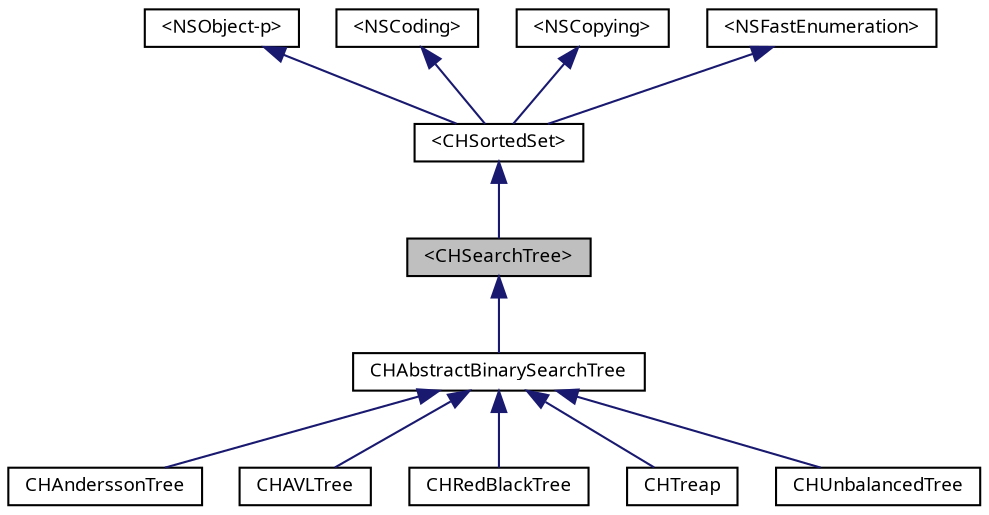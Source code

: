 digraph "&lt;CHSearchTree&gt;"
{
  bgcolor="transparent";
  edge [fontname="LucidaGrande",fontsize="9",labelfontname="LucidaGrande",labelfontsize="9"];
  node [fontname="LucidaGrande",fontsize="9",shape=record];
  Node1 [label="\<CHSearchTree\>",height=0.2,width=0.4,color="black", fillcolor="grey75", style="filled" fontcolor="black"];
  Node2 -> Node1 [dir="back",color="midnightblue",fontsize="9",style="solid",fontname="LucidaGrande"];
  Node2 [label="\<CHSortedSet\>",height=0.2,width=0.4,color="black",URL="$protocol_c_h_sorted_set-p.html",tooltip="A protocol which specifes an interface for sorted sets."];
  Node3 -> Node2 [dir="back",color="midnightblue",fontsize="9",style="solid",fontname="LucidaGrande"];
  Node3 [label="\<NSObject-p\>",height=0.2,width=0.4,color="black",URL="/Users/pavellitvinenko/Documents/My Projects/LoopsequeDJ/App/Libraries/CHDataStructures/doxygen/doxygen-cocoa-tags.xml$http://developer.apple.com/mac/library/documentation/Cocoa/Reference/Foundation/Protocols/NSObject_Protocol/Reference/NSObject.html"];
  Node4 -> Node2 [dir="back",color="midnightblue",fontsize="9",style="solid",fontname="LucidaGrande"];
  Node4 [label="\<NSCoding\>",height=0.2,width=0.4,color="black",URL="/Users/pavellitvinenko/Documents/My Projects/LoopsequeDJ/App/Libraries/CHDataStructures/doxygen/doxygen-cocoa-tags.xml$http://developer.apple.com/mac/library/documentation/Cocoa/Reference/Foundation/Protocols/NSCoding_Protocol/Reference/Reference.html"];
  Node5 -> Node2 [dir="back",color="midnightblue",fontsize="9",style="solid",fontname="LucidaGrande"];
  Node5 [label="\<NSCopying\>",height=0.2,width=0.4,color="black",URL="/Users/pavellitvinenko/Documents/My Projects/LoopsequeDJ/App/Libraries/CHDataStructures/doxygen/doxygen-cocoa-tags.xml$http://developer.apple.com/mac/library/documentation/Cocoa/Reference/Foundation/Protocols/NSCopying_Protocol/Reference/Reference.html"];
  Node6 -> Node2 [dir="back",color="midnightblue",fontsize="9",style="solid",fontname="LucidaGrande"];
  Node6 [label="\<NSFastEnumeration\>",height=0.2,width=0.4,color="black",URL="/Users/pavellitvinenko/Documents/My Projects/LoopsequeDJ/App/Libraries/CHDataStructures/doxygen/doxygen-cocoa-tags.xml$http://developer.apple.com/mac/library/documentation/Cocoa/Reference/NSFastEnumeration_protocol/Reference/NSFastEnumeration.html"];
  Node1 -> Node7 [dir="back",color="midnightblue",fontsize="9",style="solid",fontname="LucidaGrande"];
  Node7 [label="CHAbstractBinarySearchTree",height=0.2,width=0.4,color="black",URL="$interface_c_h_abstract_binary_search_tree.html",tooltip="An abstract CHSearchTree with many default method implementations."];
  Node7 -> Node8 [dir="back",color="midnightblue",fontsize="9",style="solid",fontname="LucidaGrande"];
  Node8 [label="CHAnderssonTree",height=0.2,width=0.4,color="black",URL="$interface_c_h_andersson_tree.html",tooltip="An AA-tree, a balanced binary search tree with guaranteed O(log n) access."];
  Node7 -> Node9 [dir="back",color="midnightblue",fontsize="9",style="solid",fontname="LucidaGrande"];
  Node9 [label="CHAVLTree",height=0.2,width=0.4,color="black",URL="$interface_c_h_a_v_l_tree.html",tooltip="An AVL tree, a balanced binary search tree with guaranteed O(log n) access."];
  Node7 -> Node10 [dir="back",color="midnightblue",fontsize="9",style="solid",fontname="LucidaGrande"];
  Node10 [label="CHRedBlackTree",height=0.2,width=0.4,color="black",URL="$interface_c_h_red_black_tree.html",tooltip="A Red-Black tree, a balanced binary search tree with guaranteed O(log n) access."];
  Node7 -> Node11 [dir="back",color="midnightblue",fontsize="9",style="solid",fontname="LucidaGrande"];
  Node11 [label="CHTreap",height=0.2,width=0.4,color="black",URL="$interface_c_h_treap.html",tooltip="A Treap, a balanced binary tree with O(log n) access in general, and improbable worst cases..."];
  Node7 -> Node12 [dir="back",color="midnightblue",fontsize="9",style="solid",fontname="LucidaGrande"];
  Node12 [label="CHUnbalancedTree",height=0.2,width=0.4,color="black",URL="$interface_c_h_unbalanced_tree.html",tooltip="A simple unbalanced binary tree that does not guarantee O(log n) access."];
}
